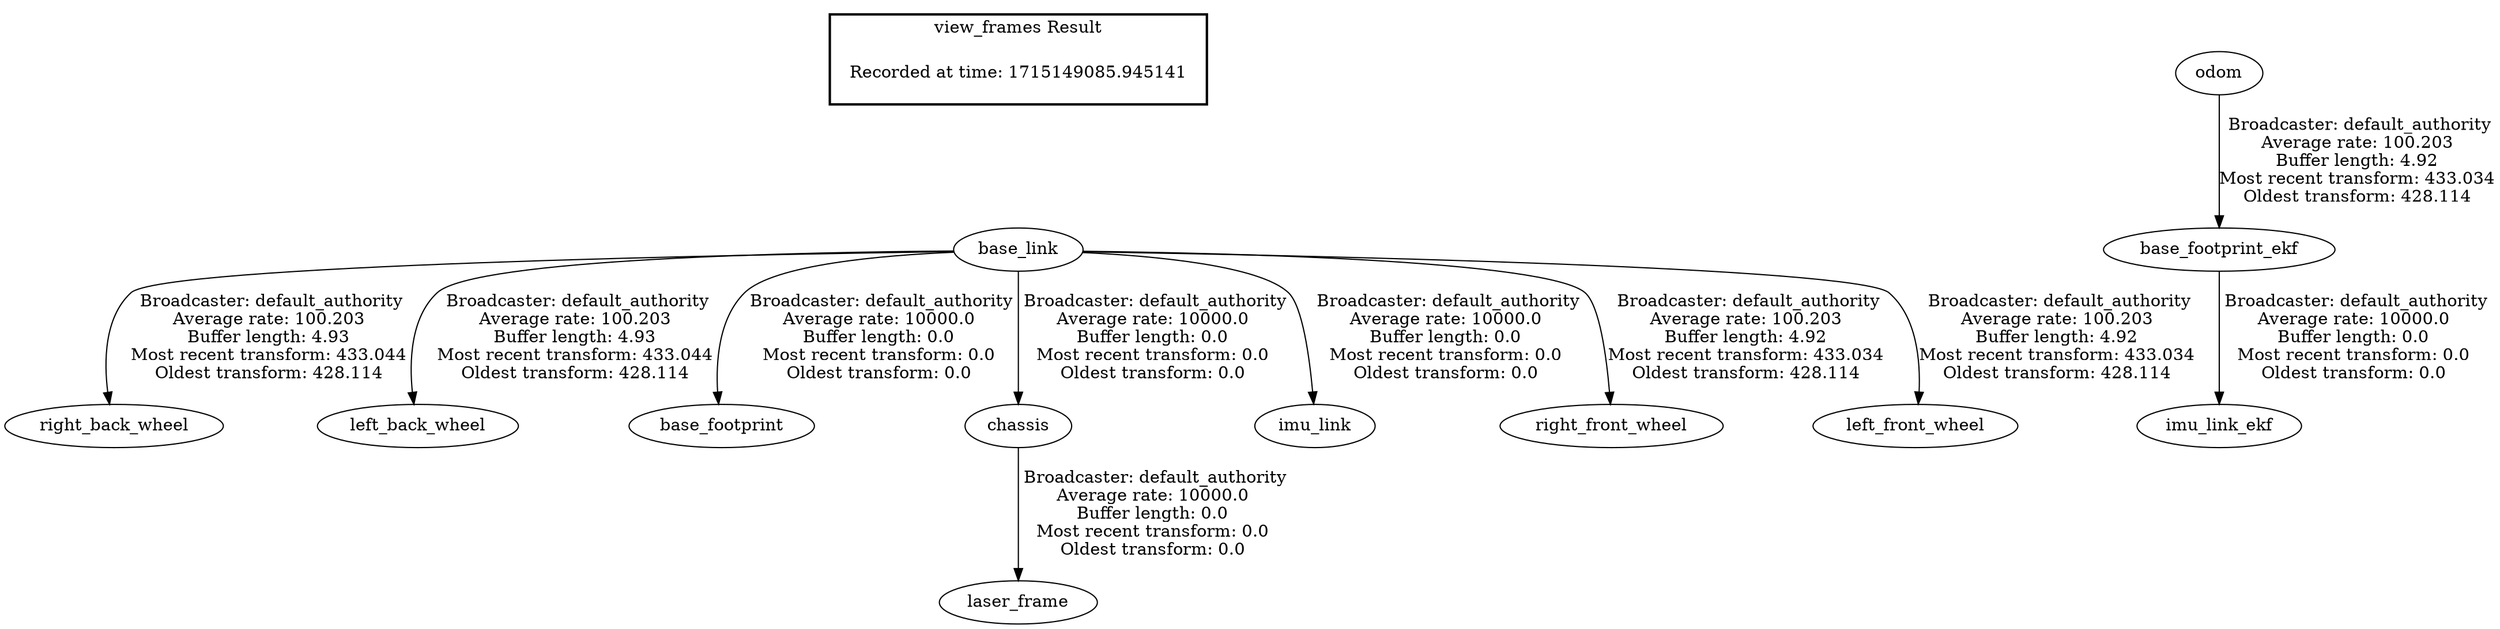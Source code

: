 digraph G {
"base_link" -> "right_back_wheel"[label=" Broadcaster: default_authority\nAverage rate: 100.203\nBuffer length: 4.93\nMost recent transform: 433.044\nOldest transform: 428.114\n"];
"base_footprint_ekf" -> "imu_link_ekf"[label=" Broadcaster: default_authority\nAverage rate: 10000.0\nBuffer length: 0.0\nMost recent transform: 0.0\nOldest transform: 0.0\n"];
"odom" -> "base_footprint_ekf"[label=" Broadcaster: default_authority\nAverage rate: 100.203\nBuffer length: 4.92\nMost recent transform: 433.034\nOldest transform: 428.114\n"];
"base_link" -> "left_back_wheel"[label=" Broadcaster: default_authority\nAverage rate: 100.203\nBuffer length: 4.93\nMost recent transform: 433.044\nOldest transform: 428.114\n"];
"base_link" -> "base_footprint"[label=" Broadcaster: default_authority\nAverage rate: 10000.0\nBuffer length: 0.0\nMost recent transform: 0.0\nOldest transform: 0.0\n"];
"base_link" -> "chassis"[label=" Broadcaster: default_authority\nAverage rate: 10000.0\nBuffer length: 0.0\nMost recent transform: 0.0\nOldest transform: 0.0\n"];
"base_link" -> "imu_link"[label=" Broadcaster: default_authority\nAverage rate: 10000.0\nBuffer length: 0.0\nMost recent transform: 0.0\nOldest transform: 0.0\n"];
"chassis" -> "laser_frame"[label=" Broadcaster: default_authority\nAverage rate: 10000.0\nBuffer length: 0.0\nMost recent transform: 0.0\nOldest transform: 0.0\n"];
"base_link" -> "right_front_wheel"[label=" Broadcaster: default_authority\nAverage rate: 100.203\nBuffer length: 4.92\nMost recent transform: 433.034\nOldest transform: 428.114\n"];
"base_link" -> "left_front_wheel"[label=" Broadcaster: default_authority\nAverage rate: 100.203\nBuffer length: 4.92\nMost recent transform: 433.034\nOldest transform: 428.114\n"];
edge [style=invis];
 subgraph cluster_legend { style=bold; color=black; label ="view_frames Result";
"Recorded at time: 1715149085.945141"[ shape=plaintext ] ;
}->"base_link";
}